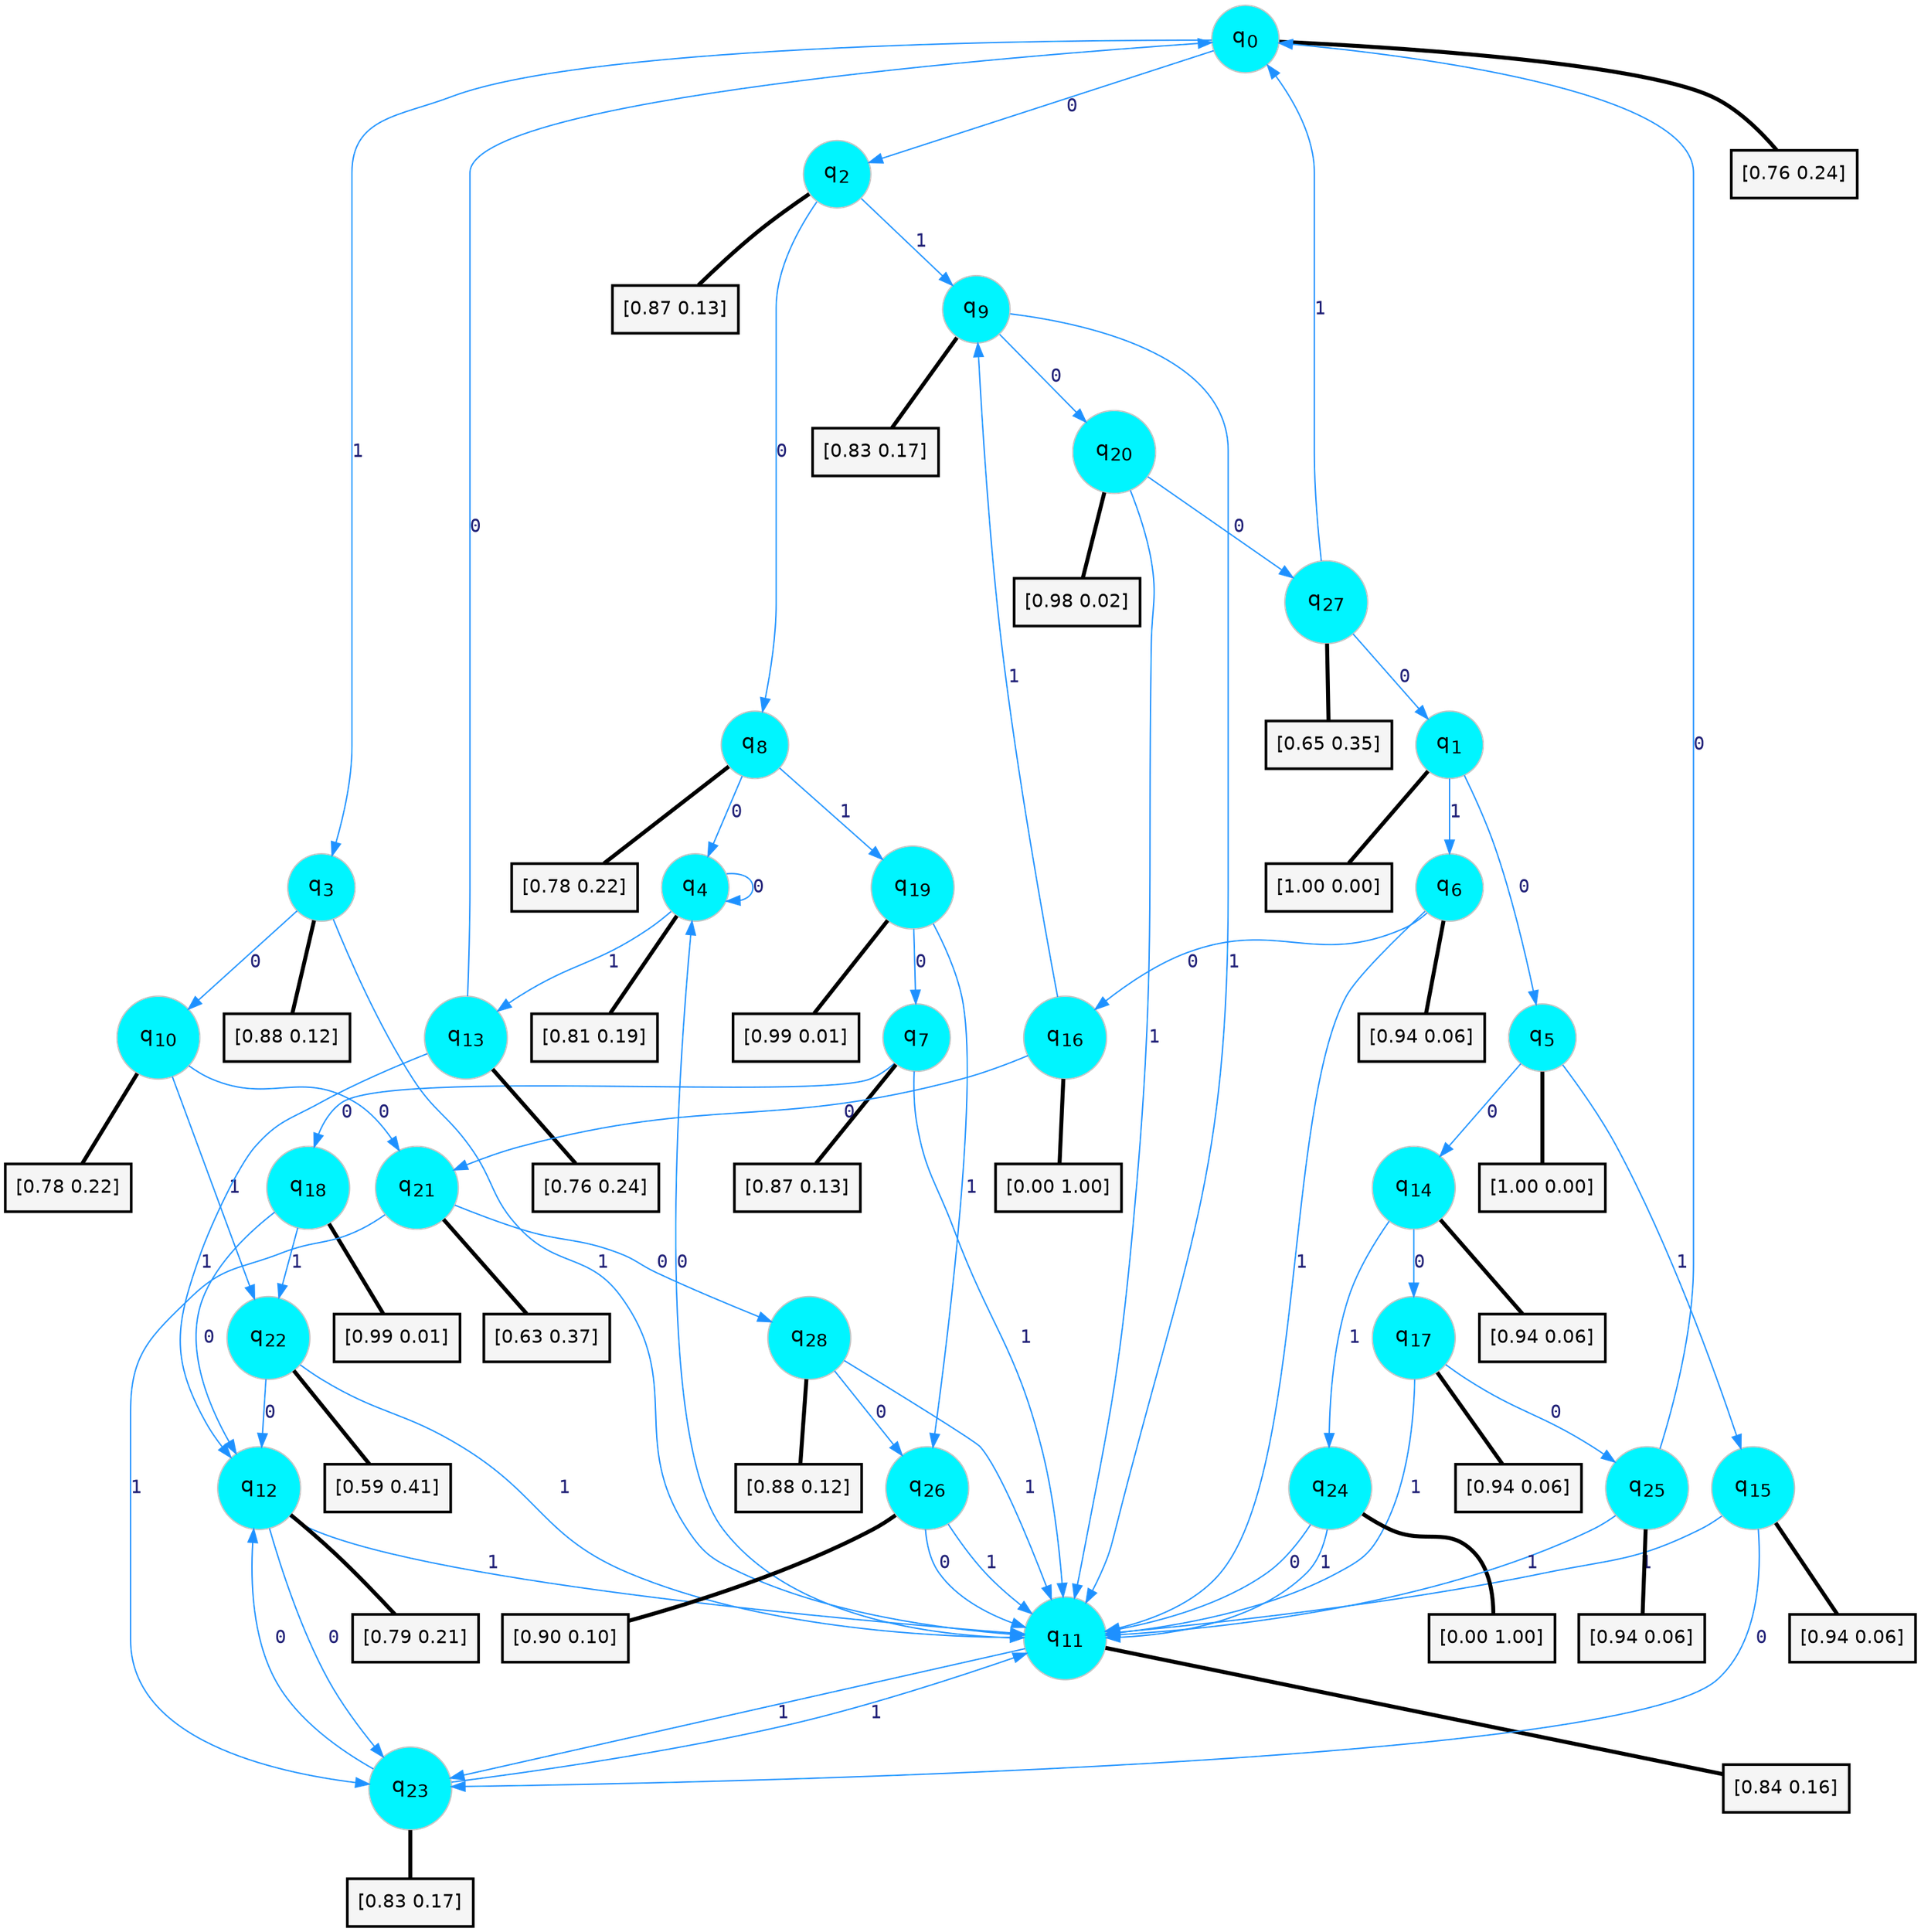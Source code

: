 digraph G {
graph [
bgcolor=transparent, dpi=300, rankdir=TD, size="40,25"];
node [
color=gray, fillcolor=turquoise1, fontcolor=black, fontname=Helvetica, fontsize=16, fontweight=bold, shape=circle, style=filled];
edge [
arrowsize=1, color=dodgerblue1, fontcolor=midnightblue, fontname=courier, fontweight=bold, penwidth=1, style=solid, weight=20];
0[label=<q<SUB>0</SUB>>];
1[label=<q<SUB>1</SUB>>];
2[label=<q<SUB>2</SUB>>];
3[label=<q<SUB>3</SUB>>];
4[label=<q<SUB>4</SUB>>];
5[label=<q<SUB>5</SUB>>];
6[label=<q<SUB>6</SUB>>];
7[label=<q<SUB>7</SUB>>];
8[label=<q<SUB>8</SUB>>];
9[label=<q<SUB>9</SUB>>];
10[label=<q<SUB>10</SUB>>];
11[label=<q<SUB>11</SUB>>];
12[label=<q<SUB>12</SUB>>];
13[label=<q<SUB>13</SUB>>];
14[label=<q<SUB>14</SUB>>];
15[label=<q<SUB>15</SUB>>];
16[label=<q<SUB>16</SUB>>];
17[label=<q<SUB>17</SUB>>];
18[label=<q<SUB>18</SUB>>];
19[label=<q<SUB>19</SUB>>];
20[label=<q<SUB>20</SUB>>];
21[label=<q<SUB>21</SUB>>];
22[label=<q<SUB>22</SUB>>];
23[label=<q<SUB>23</SUB>>];
24[label=<q<SUB>24</SUB>>];
25[label=<q<SUB>25</SUB>>];
26[label=<q<SUB>26</SUB>>];
27[label=<q<SUB>27</SUB>>];
28[label=<q<SUB>28</SUB>>];
29[label="[0.76 0.24]", shape=box,fontcolor=black, fontname=Helvetica, fontsize=14, penwidth=2, fillcolor=whitesmoke,color=black];
30[label="[1.00 0.00]", shape=box,fontcolor=black, fontname=Helvetica, fontsize=14, penwidth=2, fillcolor=whitesmoke,color=black];
31[label="[0.87 0.13]", shape=box,fontcolor=black, fontname=Helvetica, fontsize=14, penwidth=2, fillcolor=whitesmoke,color=black];
32[label="[0.88 0.12]", shape=box,fontcolor=black, fontname=Helvetica, fontsize=14, penwidth=2, fillcolor=whitesmoke,color=black];
33[label="[0.81 0.19]", shape=box,fontcolor=black, fontname=Helvetica, fontsize=14, penwidth=2, fillcolor=whitesmoke,color=black];
34[label="[1.00 0.00]", shape=box,fontcolor=black, fontname=Helvetica, fontsize=14, penwidth=2, fillcolor=whitesmoke,color=black];
35[label="[0.94 0.06]", shape=box,fontcolor=black, fontname=Helvetica, fontsize=14, penwidth=2, fillcolor=whitesmoke,color=black];
36[label="[0.87 0.13]", shape=box,fontcolor=black, fontname=Helvetica, fontsize=14, penwidth=2, fillcolor=whitesmoke,color=black];
37[label="[0.78 0.22]", shape=box,fontcolor=black, fontname=Helvetica, fontsize=14, penwidth=2, fillcolor=whitesmoke,color=black];
38[label="[0.83 0.17]", shape=box,fontcolor=black, fontname=Helvetica, fontsize=14, penwidth=2, fillcolor=whitesmoke,color=black];
39[label="[0.78 0.22]", shape=box,fontcolor=black, fontname=Helvetica, fontsize=14, penwidth=2, fillcolor=whitesmoke,color=black];
40[label="[0.84 0.16]", shape=box,fontcolor=black, fontname=Helvetica, fontsize=14, penwidth=2, fillcolor=whitesmoke,color=black];
41[label="[0.79 0.21]", shape=box,fontcolor=black, fontname=Helvetica, fontsize=14, penwidth=2, fillcolor=whitesmoke,color=black];
42[label="[0.76 0.24]", shape=box,fontcolor=black, fontname=Helvetica, fontsize=14, penwidth=2, fillcolor=whitesmoke,color=black];
43[label="[0.94 0.06]", shape=box,fontcolor=black, fontname=Helvetica, fontsize=14, penwidth=2, fillcolor=whitesmoke,color=black];
44[label="[0.94 0.06]", shape=box,fontcolor=black, fontname=Helvetica, fontsize=14, penwidth=2, fillcolor=whitesmoke,color=black];
45[label="[0.00 1.00]", shape=box,fontcolor=black, fontname=Helvetica, fontsize=14, penwidth=2, fillcolor=whitesmoke,color=black];
46[label="[0.94 0.06]", shape=box,fontcolor=black, fontname=Helvetica, fontsize=14, penwidth=2, fillcolor=whitesmoke,color=black];
47[label="[0.99 0.01]", shape=box,fontcolor=black, fontname=Helvetica, fontsize=14, penwidth=2, fillcolor=whitesmoke,color=black];
48[label="[0.99 0.01]", shape=box,fontcolor=black, fontname=Helvetica, fontsize=14, penwidth=2, fillcolor=whitesmoke,color=black];
49[label="[0.98 0.02]", shape=box,fontcolor=black, fontname=Helvetica, fontsize=14, penwidth=2, fillcolor=whitesmoke,color=black];
50[label="[0.63 0.37]", shape=box,fontcolor=black, fontname=Helvetica, fontsize=14, penwidth=2, fillcolor=whitesmoke,color=black];
51[label="[0.59 0.41]", shape=box,fontcolor=black, fontname=Helvetica, fontsize=14, penwidth=2, fillcolor=whitesmoke,color=black];
52[label="[0.83 0.17]", shape=box,fontcolor=black, fontname=Helvetica, fontsize=14, penwidth=2, fillcolor=whitesmoke,color=black];
53[label="[0.00 1.00]", shape=box,fontcolor=black, fontname=Helvetica, fontsize=14, penwidth=2, fillcolor=whitesmoke,color=black];
54[label="[0.94 0.06]", shape=box,fontcolor=black, fontname=Helvetica, fontsize=14, penwidth=2, fillcolor=whitesmoke,color=black];
55[label="[0.90 0.10]", shape=box,fontcolor=black, fontname=Helvetica, fontsize=14, penwidth=2, fillcolor=whitesmoke,color=black];
56[label="[0.65 0.35]", shape=box,fontcolor=black, fontname=Helvetica, fontsize=14, penwidth=2, fillcolor=whitesmoke,color=black];
57[label="[0.88 0.12]", shape=box,fontcolor=black, fontname=Helvetica, fontsize=14, penwidth=2, fillcolor=whitesmoke,color=black];
0->2 [label=0];
0->3 [label=1];
0->29 [arrowhead=none, penwidth=3,color=black];
1->5 [label=0];
1->6 [label=1];
1->30 [arrowhead=none, penwidth=3,color=black];
2->8 [label=0];
2->9 [label=1];
2->31 [arrowhead=none, penwidth=3,color=black];
3->10 [label=0];
3->11 [label=1];
3->32 [arrowhead=none, penwidth=3,color=black];
4->4 [label=0];
4->13 [label=1];
4->33 [arrowhead=none, penwidth=3,color=black];
5->14 [label=0];
5->15 [label=1];
5->34 [arrowhead=none, penwidth=3,color=black];
6->16 [label=0];
6->11 [label=1];
6->35 [arrowhead=none, penwidth=3,color=black];
7->18 [label=0];
7->11 [label=1];
7->36 [arrowhead=none, penwidth=3,color=black];
8->4 [label=0];
8->19 [label=1];
8->37 [arrowhead=none, penwidth=3,color=black];
9->20 [label=0];
9->11 [label=1];
9->38 [arrowhead=none, penwidth=3,color=black];
10->21 [label=0];
10->22 [label=1];
10->39 [arrowhead=none, penwidth=3,color=black];
11->4 [label=0];
11->23 [label=1];
11->40 [arrowhead=none, penwidth=3,color=black];
12->23 [label=0];
12->11 [label=1];
12->41 [arrowhead=none, penwidth=3,color=black];
13->0 [label=0];
13->12 [label=1];
13->42 [arrowhead=none, penwidth=3,color=black];
14->17 [label=0];
14->24 [label=1];
14->43 [arrowhead=none, penwidth=3,color=black];
15->23 [label=0];
15->11 [label=1];
15->44 [arrowhead=none, penwidth=3,color=black];
16->21 [label=0];
16->9 [label=1];
16->45 [arrowhead=none, penwidth=3,color=black];
17->25 [label=0];
17->11 [label=1];
17->46 [arrowhead=none, penwidth=3,color=black];
18->12 [label=0];
18->22 [label=1];
18->47 [arrowhead=none, penwidth=3,color=black];
19->7 [label=0];
19->26 [label=1];
19->48 [arrowhead=none, penwidth=3,color=black];
20->27 [label=0];
20->11 [label=1];
20->49 [arrowhead=none, penwidth=3,color=black];
21->28 [label=0];
21->23 [label=1];
21->50 [arrowhead=none, penwidth=3,color=black];
22->12 [label=0];
22->11 [label=1];
22->51 [arrowhead=none, penwidth=3,color=black];
23->12 [label=0];
23->11 [label=1];
23->52 [arrowhead=none, penwidth=3,color=black];
24->11 [label=0];
24->11 [label=1];
24->53 [arrowhead=none, penwidth=3,color=black];
25->0 [label=0];
25->11 [label=1];
25->54 [arrowhead=none, penwidth=3,color=black];
26->11 [label=0];
26->11 [label=1];
26->55 [arrowhead=none, penwidth=3,color=black];
27->1 [label=0];
27->0 [label=1];
27->56 [arrowhead=none, penwidth=3,color=black];
28->26 [label=0];
28->11 [label=1];
28->57 [arrowhead=none, penwidth=3,color=black];
}
